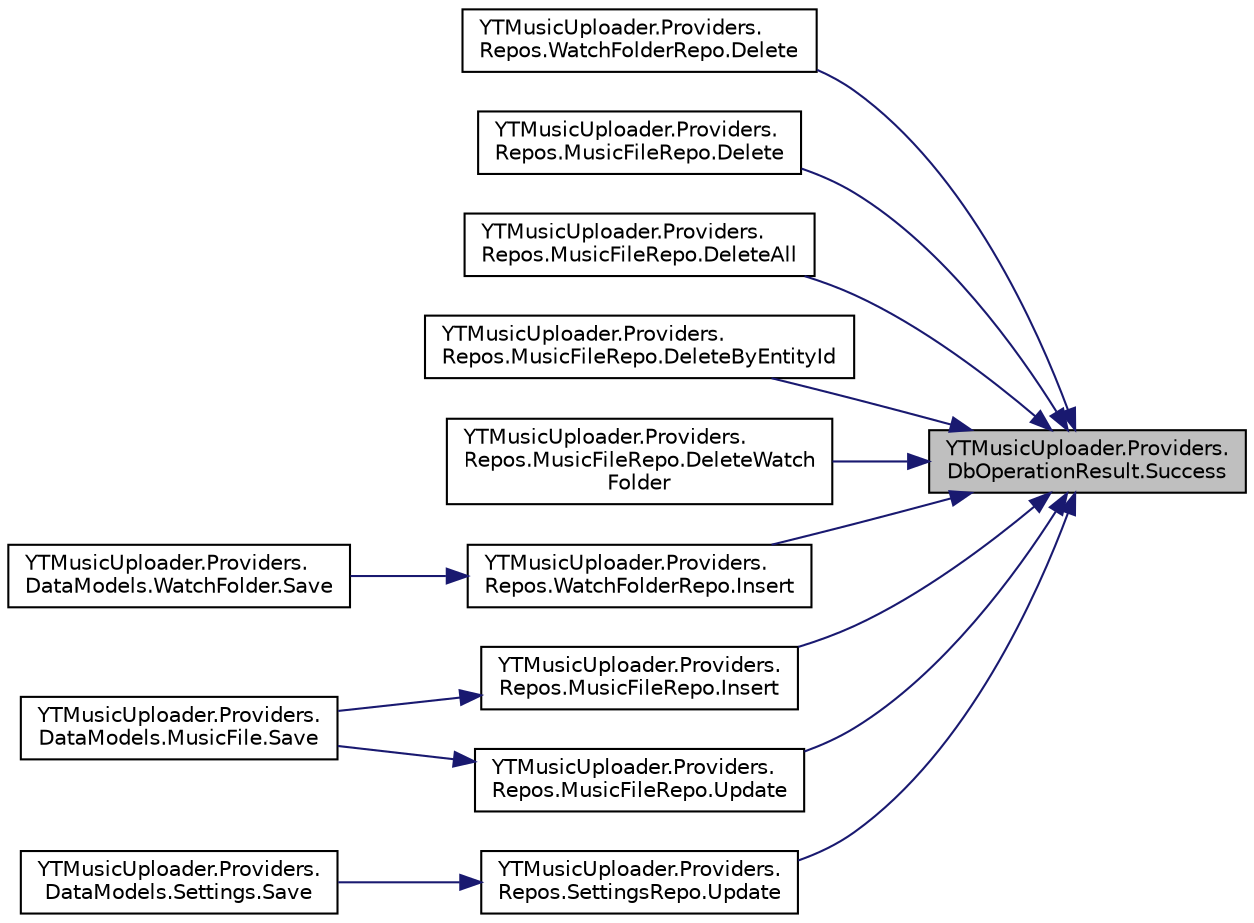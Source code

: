digraph "YTMusicUploader.Providers.DbOperationResult.Success"
{
 // LATEX_PDF_SIZE
  edge [fontname="Helvetica",fontsize="10",labelfontname="Helvetica",labelfontsize="10"];
  node [fontname="Helvetica",fontsize="10",shape=record];
  rankdir="RL";
  Node1 [label="YTMusicUploader.Providers.\lDbOperationResult.Success",height=0.2,width=0.4,color="black", fillcolor="grey75", style="filled", fontcolor="black",tooltip="Database process execution and query result object for 'success'. Contains the time taken to perform ..."];
  Node1 -> Node2 [dir="back",color="midnightblue",fontsize="10",style="solid"];
  Node2 [label="YTMusicUploader.Providers.\lRepos.WatchFolderRepo.Delete",height=0.2,width=0.4,color="black", fillcolor="white", style="filled",URL="$de/ddb/class_y_t_music_uploader_1_1_providers_1_1_repos_1_1_watch_folder_repo.html#a7e87eb13681b23a62f268d45295e9311",tooltip="Deletes a library Watch Folder entry from the database of a given WatchFolder database ID"];
  Node1 -> Node3 [dir="back",color="midnightblue",fontsize="10",style="solid"];
  Node3 [label="YTMusicUploader.Providers.\lRepos.MusicFileRepo.Delete",height=0.2,width=0.4,color="black", fillcolor="white", style="filled",URL="$d1/d9d/class_y_t_music_uploader_1_1_providers_1_1_repos_1_1_music_file_repo.html#a4dba4edf26d86fbec4abed0e5a1652d0",tooltip="Delete or destroyed a Music File entry from the database (delete in the case of a Music File is to se..."];
  Node1 -> Node4 [dir="back",color="midnightblue",fontsize="10",style="solid"];
  Node4 [label="YTMusicUploader.Providers.\lRepos.MusicFileRepo.DeleteAll",height=0.2,width=0.4,color="black", fillcolor="white", style="filled",URL="$d1/d9d/class_y_t_music_uploader_1_1_providers_1_1_repos_1_1_music_file_repo.html#a73f58bd09067c3085ddf57553cc5a240",tooltip="Deletes all Music File entries from the database"];
  Node1 -> Node5 [dir="back",color="midnightblue",fontsize="10",style="solid"];
  Node5 [label="YTMusicUploader.Providers.\lRepos.MusicFileRepo.DeleteByEntityId",height=0.2,width=0.4,color="black", fillcolor="white", style="filled",URL="$d1/d9d/class_y_t_music_uploader_1_1_providers_1_1_repos_1_1_music_file_repo.html#adda3fbe08e12af479c3fb80de3c66568",tooltip="Destroy a Music File entry from the database via it's YT Music EntityId"];
  Node1 -> Node6 [dir="back",color="midnightblue",fontsize="10",style="solid"];
  Node6 [label="YTMusicUploader.Providers.\lRepos.MusicFileRepo.DeleteWatch\lFolder",height=0.2,width=0.4,color="black", fillcolor="white", style="filled",URL="$d1/d9d/class_y_t_music_uploader_1_1_providers_1_1_repos_1_1_music_file_repo.html#a0cb6e5cbf85b9568b1d66f37e4ce0eca",tooltip="Performs a bulk delete of Music File entries who's path starts with a certain file path...."];
  Node1 -> Node7 [dir="back",color="midnightblue",fontsize="10",style="solid"];
  Node7 [label="YTMusicUploader.Providers.\lRepos.WatchFolderRepo.Insert",height=0.2,width=0.4,color="black", fillcolor="white", style="filled",URL="$de/ddb/class_y_t_music_uploader_1_1_providers_1_1_repos_1_1_watch_folder_repo.html#a1f9227c99b942929b14102f873c9da2a",tooltip="Inserts a library Watch Folder entry into the database from the fields of a WatchFolder model object"];
  Node7 -> Node8 [dir="back",color="midnightblue",fontsize="10",style="solid"];
  Node8 [label="YTMusicUploader.Providers.\lDataModels.WatchFolder.Save",height=0.2,width=0.4,color="black", fillcolor="white", style="filled",URL="$d2/d8f/class_y_t_music_uploader_1_1_providers_1_1_data_models_1_1_watch_folder.html#a22bddb4f7cd608a26adc32cf23e98e52",tooltip="Insert into the database"];
  Node1 -> Node9 [dir="back",color="midnightblue",fontsize="10",style="solid"];
  Node9 [label="YTMusicUploader.Providers.\lRepos.MusicFileRepo.Insert",height=0.2,width=0.4,color="black", fillcolor="white", style="filled",URL="$d1/d9d/class_y_t_music_uploader_1_1_providers_1_1_repos_1_1_music_file_repo.html#a2157133d88ff435ce8873f4b4aa369f1",tooltip="Inserts a Music File entry into the database. If the entry already exists, but is flagged as 'removed..."];
  Node9 -> Node10 [dir="back",color="midnightblue",fontsize="10",style="solid"];
  Node10 [label="YTMusicUploader.Providers.\lDataModels.MusicFile.Save",height=0.2,width=0.4,color="black", fillcolor="white", style="filled",URL="$df/d9a/class_y_t_music_uploader_1_1_providers_1_1_data_models_1_1_music_file.html#a6d852cd37ed75db01fb143d2bebc0244",tooltip="Insert or update the database"];
  Node1 -> Node11 [dir="back",color="midnightblue",fontsize="10",style="solid"];
  Node11 [label="YTMusicUploader.Providers.\lRepos.SettingsRepo.Update",height=0.2,width=0.4,color="black", fillcolor="white", style="filled",URL="$d5/dcc/class_y_t_music_uploader_1_1_providers_1_1_repos_1_1_settings_repo.html#a4653aa2d8126b9dc3b27727461a9f33c",tooltip="Updates the application settings data in the database"];
  Node11 -> Node12 [dir="back",color="midnightblue",fontsize="10",style="solid"];
  Node12 [label="YTMusicUploader.Providers.\lDataModels.Settings.Save",height=0.2,width=0.4,color="black", fillcolor="white", style="filled",URL="$dc/d52/class_y_t_music_uploader_1_1_providers_1_1_data_models_1_1_settings.html#ab33bdedd86bfc9f3b4cb5f87f4ffccbd",tooltip="Updates the database"];
  Node1 -> Node13 [dir="back",color="midnightblue",fontsize="10",style="solid"];
  Node13 [label="YTMusicUploader.Providers.\lRepos.MusicFileRepo.Update",height=0.2,width=0.4,color="black", fillcolor="white", style="filled",URL="$d1/d9d/class_y_t_music_uploader_1_1_providers_1_1_repos_1_1_music_file_repo.html#a30164946b3b505acdde6df9cd2393015",tooltip="Updates the Music File entry in the database with the fields of the given MusicFile object"];
  Node13 -> Node10 [dir="back",color="midnightblue",fontsize="10",style="solid"];
}
